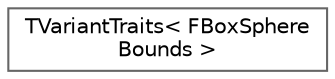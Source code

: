 digraph "Graphical Class Hierarchy"
{
 // INTERACTIVE_SVG=YES
 // LATEX_PDF_SIZE
  bgcolor="transparent";
  edge [fontname=Helvetica,fontsize=10,labelfontname=Helvetica,labelfontsize=10];
  node [fontname=Helvetica,fontsize=10,shape=box,height=0.2,width=0.4];
  rankdir="LR";
  Node0 [id="Node000000",label="TVariantTraits\< FBoxSphere\lBounds \>",height=0.2,width=0.4,color="grey40", fillcolor="white", style="filled",URL="$dd/d9b/structTVariantTraits_3_01FBoxSphereBounds_01_4.html",tooltip="Implements variant type traits for the built-in FBoxSphereBounds type."];
}
